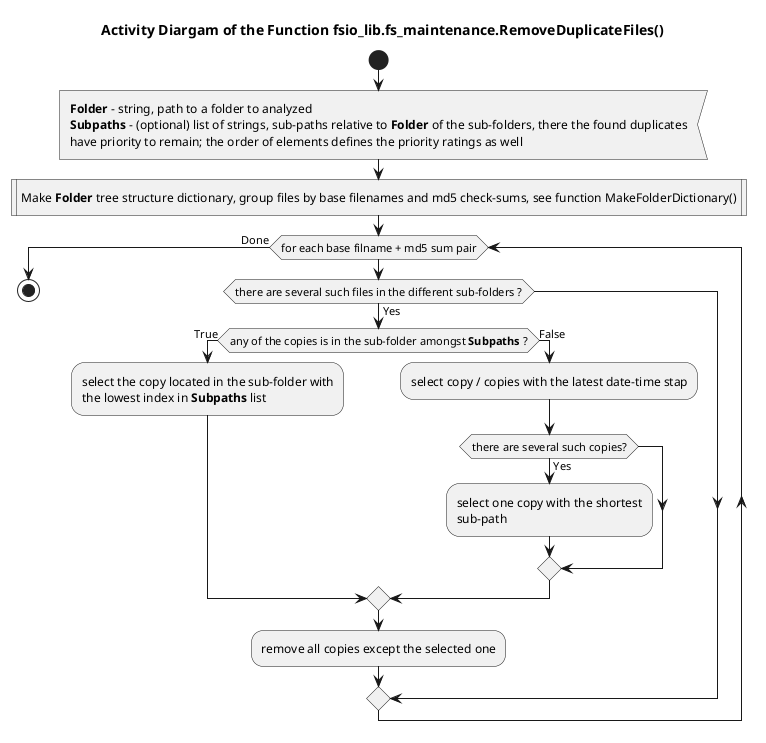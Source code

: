 @startuml fs_maintenance_remove_duplicate_files

title Activity Diargam of the Function fsio_lib.fs_maintenance.RemoveDuplicateFiles()

start

:<b>Folder</b> - string, path to a folder to analyzed
<b>Subpaths</b> - (optional) list of strings, sub-paths relative to <b>Folder</b> of the sub-folders, there the found duplicates
have priority to remain; the order of elements defines the priority ratings as well<

:Make <b>Folder</b> tree structure dictionary, group files by base filenames and md5 check-sums, see function MakeFolderDictionary()|

while (for each base filname + md5 sum pair)
    if (there are several such files in the different sub-folders ?) then (Yes)
        if (any of the copies is in the sub-folder amongst <b>Subpaths</b> ?) then (True)
            :select the copy located in the sub-folder with\nthe lowest index in <b>Subpaths</b> list;
        else (False)
            :select copy / copies with the latest date-time stap;

            if (there are several such copies?) then (Yes)
                :select one copy with the shortest\nsub-path;
            endif
        endif

        :remove all copies except the selected one;
    endif 
end while (Done)

stop

@enduml
